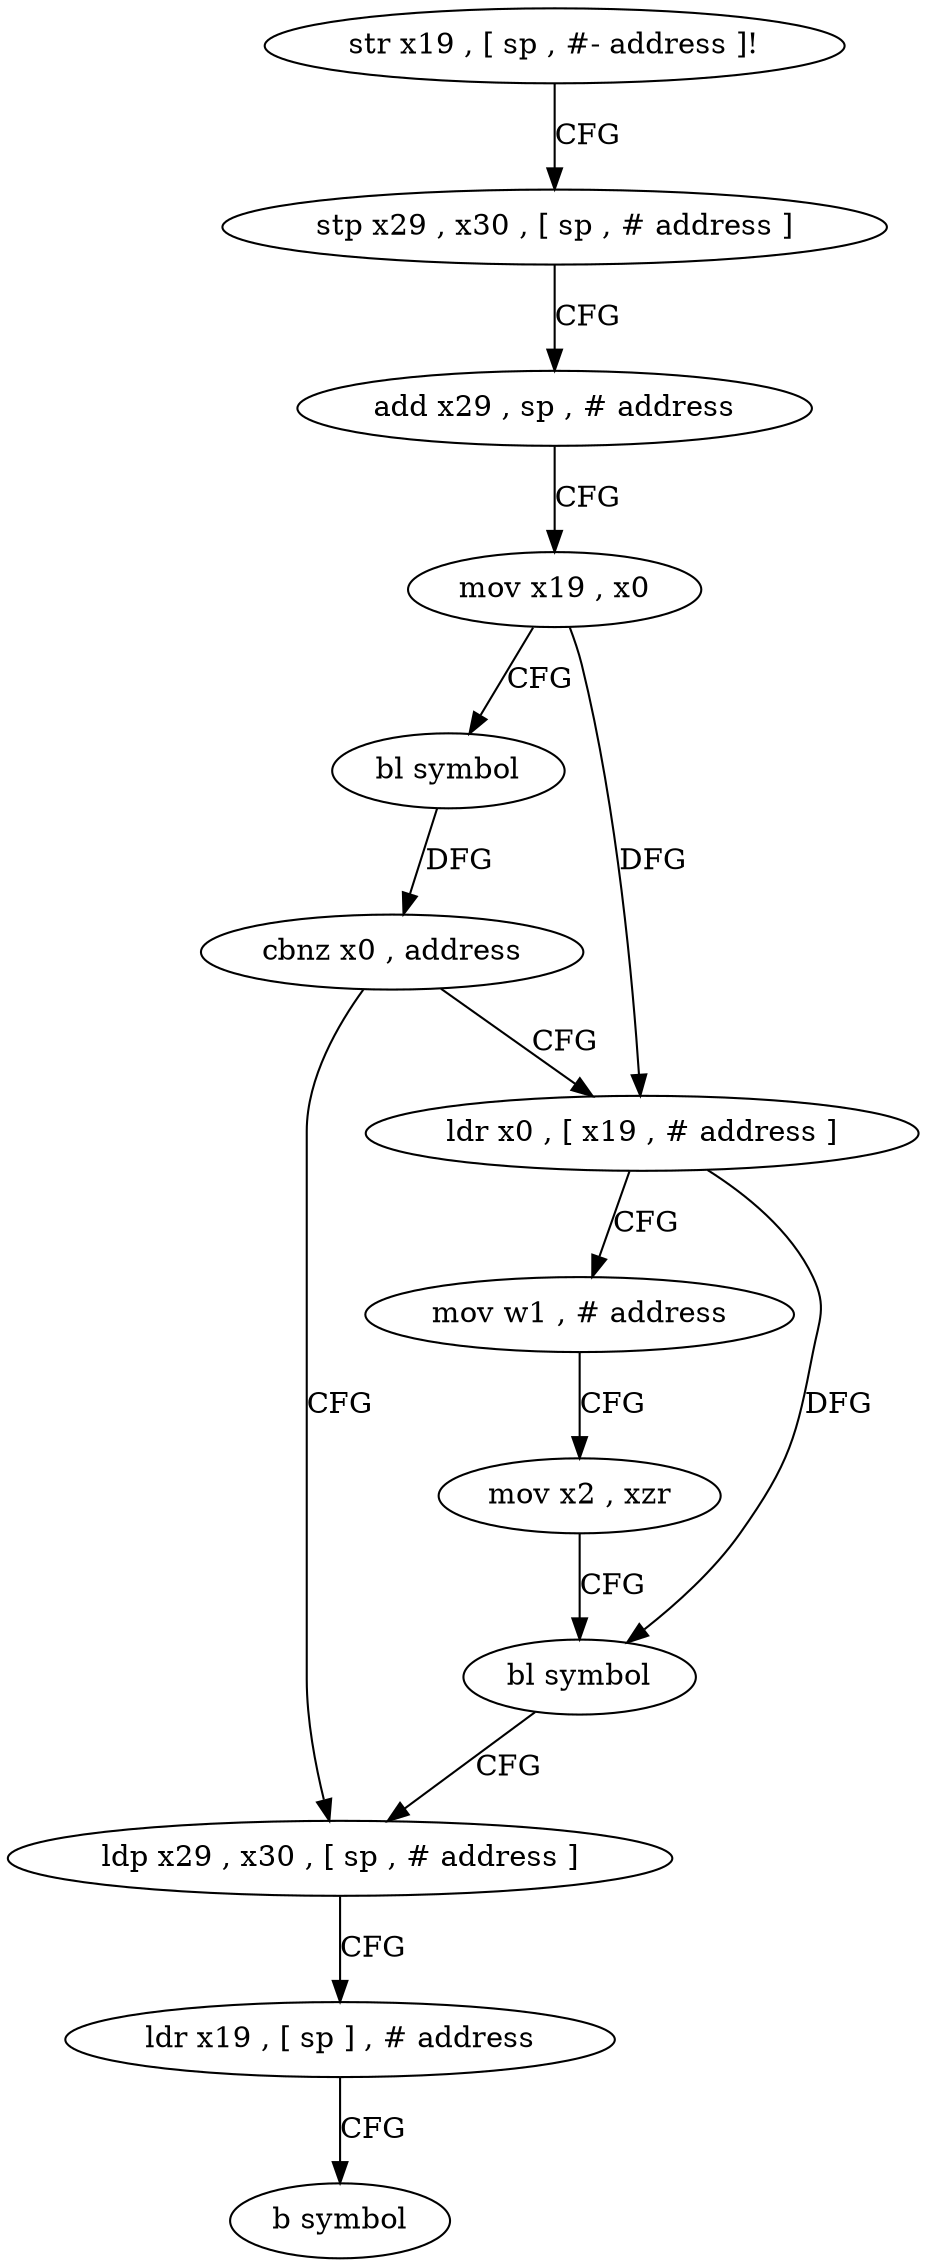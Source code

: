 digraph "func" {
"84772" [label = "str x19 , [ sp , #- address ]!" ]
"84776" [label = "stp x29 , x30 , [ sp , # address ]" ]
"84780" [label = "add x29 , sp , # address" ]
"84784" [label = "mov x19 , x0" ]
"84788" [label = "bl symbol" ]
"84792" [label = "cbnz x0 , address" ]
"84812" [label = "ldp x29 , x30 , [ sp , # address ]" ]
"84796" [label = "ldr x0 , [ x19 , # address ]" ]
"84816" [label = "ldr x19 , [ sp ] , # address" ]
"84820" [label = "b symbol" ]
"84800" [label = "mov w1 , # address" ]
"84804" [label = "mov x2 , xzr" ]
"84808" [label = "bl symbol" ]
"84772" -> "84776" [ label = "CFG" ]
"84776" -> "84780" [ label = "CFG" ]
"84780" -> "84784" [ label = "CFG" ]
"84784" -> "84788" [ label = "CFG" ]
"84784" -> "84796" [ label = "DFG" ]
"84788" -> "84792" [ label = "DFG" ]
"84792" -> "84812" [ label = "CFG" ]
"84792" -> "84796" [ label = "CFG" ]
"84812" -> "84816" [ label = "CFG" ]
"84796" -> "84800" [ label = "CFG" ]
"84796" -> "84808" [ label = "DFG" ]
"84816" -> "84820" [ label = "CFG" ]
"84800" -> "84804" [ label = "CFG" ]
"84804" -> "84808" [ label = "CFG" ]
"84808" -> "84812" [ label = "CFG" ]
}
